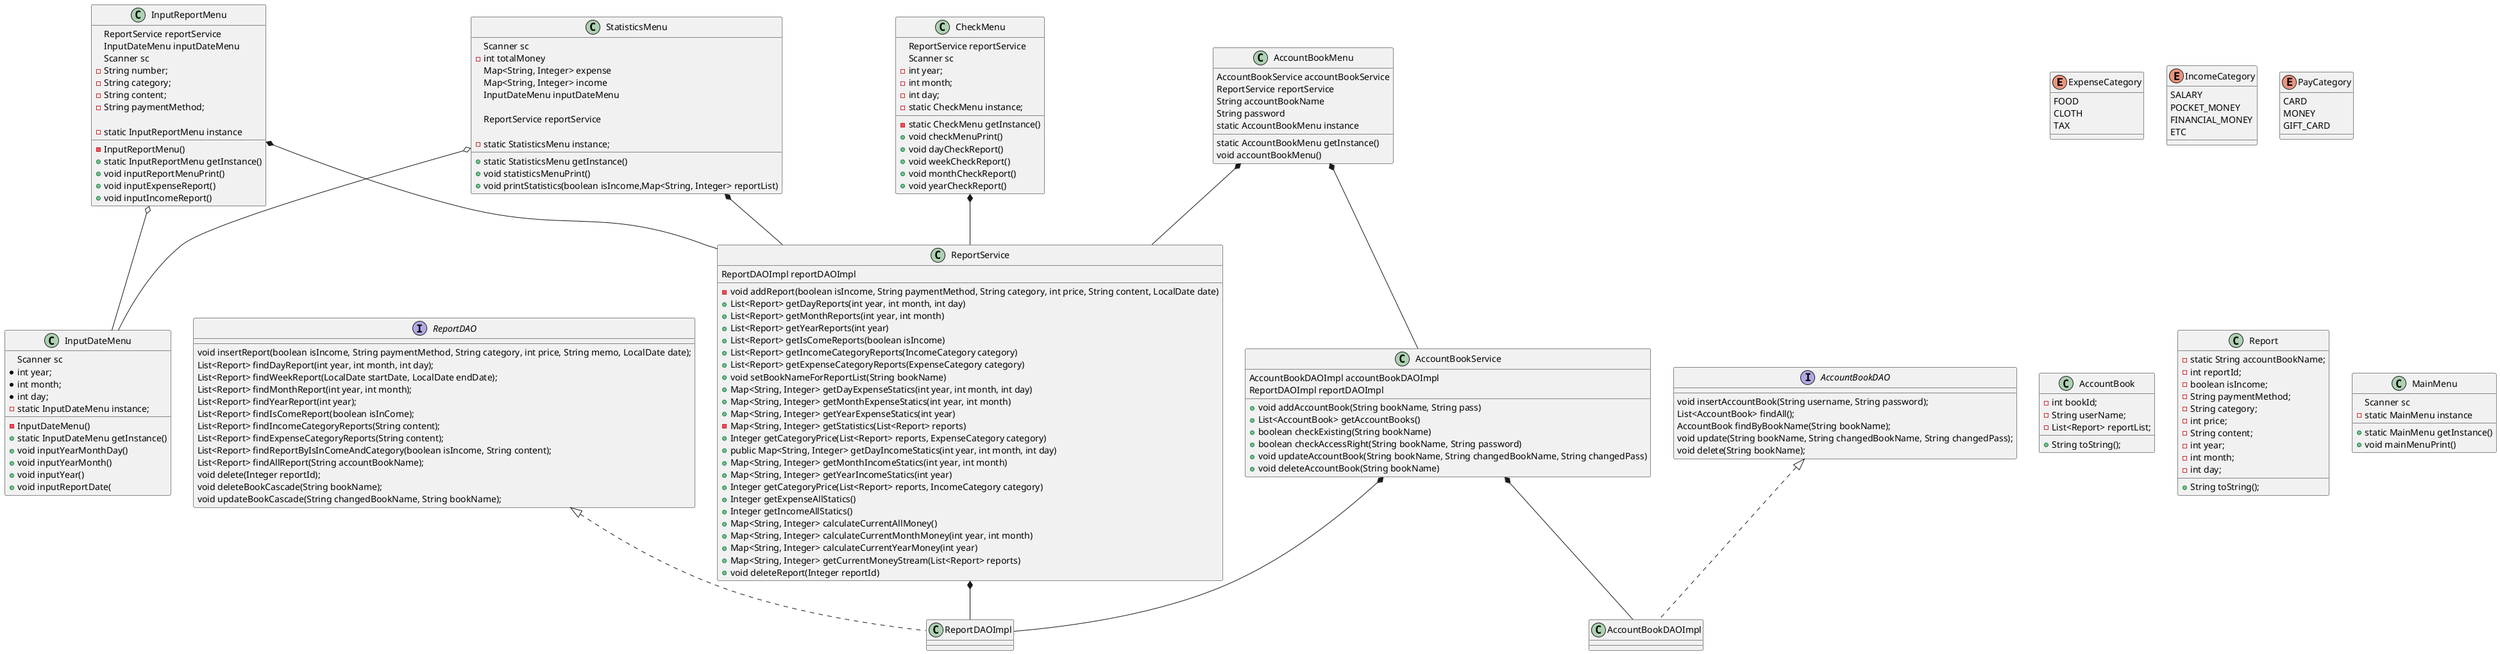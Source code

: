 @startuml
enum ExpenseCategory {
    FOOD
    CLOTH
    TAX
}

enum IncomeCategory {
    SALARY
    POCKET_MONEY
    FINANCIAL_MONEY
    ETC
}

enum PayCategory {
    CARD
    MONEY
    GIFT_CARD
}

class AccountBook {
    - int bookId;
    - String userName;
    - List<Report> reportList;
    + String toString();
}

class Report {
    - static String accountBookName;
    - int reportId;
    - boolean isIncome;
    - String paymentMethod;
    - String category;
    - int price;
    - String content;
    - int year;
    - int month;
    - int day;
    + String toString();
}

interface AccountBookDAO {
    void insertAccountBook(String username, String password);
    List<AccountBook> findAll();
    AccountBook findByBookName(String bookName);
    void update(String bookName, String changedBookName, String changedPass);
    void delete(String bookName);
}

class AccountBookDAOImpl implements AccountBookDAO {
}

class AccountBookService {
    AccountBookDAOImpl accountBookDAOImpl
    ReportDAOImpl reportDAOImpl

    + void addAccountBook(String bookName, String pass)
    + List<AccountBook> getAccountBooks()
    + boolean checkExisting(String bookName)
    + boolean checkAccessRight(String bookName, String password)
    + void updateAccountBook(String bookName, String changedBookName, String changedPass)
    + void deleteAccountBook(String bookName)
}

AccountBookService *-- AccountBookDAOImpl
AccountBookService *-- ReportDAOImpl

interface ReportDAO {
    void insertReport(boolean isIncome, String paymentMethod, String category, int price, String memo, LocalDate date);
    List<Report> findDayReport(int year, int month, int day);
    List<Report> findWeekReport(LocalDate startDate, LocalDate endDate);
    List<Report> findMonthReport(int year, int month);
    List<Report> findYearReport(int year);
    List<Report> findIsComeReport(boolean isInCome);
    List<Report> findIncomeCategoryReports(String content);
    List<Report> findExpenseCategoryReports(String content);
    List<Report> findReportByIsInComeAndCategory(boolean isIncome, String content);
    List<Report> findAllReport(String accountBookName);
    void delete(Integer reportId);
    void deleteBookCascade(String bookName);
    void updateBookCascade(String changedBookName, String bookName);
}

class ReportDAOImpl implements ReportDAO{
}

class ReportService {
    ReportDAOImpl reportDAOImpl

    - void addReport(boolean isIncome, String paymentMethod, String category, int price, String content, LocalDate date)
    + List<Report> getDayReports(int year, int month, int day)
    + List<Report> getMonthReports(int year, int month)
    + List<Report> getYearReports(int year)
    + List<Report> getIsComeReports(boolean isIncome)
    + List<Report> getIncomeCategoryReports(IncomeCategory category)
    + List<Report> getExpenseCategoryReports(ExpenseCategory category)
    + void setBookNameForReportList(String bookName)
    + Map<String, Integer> getDayExpenseStatics(int year, int month, int day)
    + Map<String, Integer> getMonthExpenseStatics(int year, int month)
    + Map<String, Integer> getYearExpenseStatics(int year)
    - Map<String, Integer> getStatistics(List<Report> reports)
    + Integer getCategoryPrice(List<Report> reports, ExpenseCategory category)
    + public Map<String, Integer> getDayIncomeStatics(int year, int month, int day)
    + Map<String, Integer> getMonthIncomeStatics(int year, int month)
    + Map<String, Integer> getYearIncomeStatics(int year)
    + Integer getCategoryPrice(List<Report> reports, IncomeCategory category)
    + Integer getExpenseAllStatics()
    + Integer getIncomeAllStatics()
    + Map<String, Integer> calculateCurrentAllMoney()
    + Map<String, Integer> calculateCurrentMonthMoney(int year, int month)
    + Map<String, Integer> calculateCurrentYearMoney(int year)
    + Map<String, Integer> getCurrentMoneyStream(List<Report> reports)
    + void deleteReport(Integer reportId)
}

ReportService *-- ReportDAOImpl

class AccountBookMenu {
    AccountBookService accountBookService
    ReportService reportService
    String accountBookName
    String password
    static AccountBookMenu instance
    static AccountBookMenu getInstance()
    void accountBookMenu()
}

class CheckMenu {
    ReportService reportService
    Scanner sc
    - int year;
    - int month;
    - int day;
    - static CheckMenu instance;
    - static CheckMenu getInstance()
    + void checkMenuPrint()
    + void dayCheckReport()
    + void weekCheckReport()
    + void monthCheckReport()
    + void yearCheckReport()
}

class InputDateMenu {
    Scanner sc
    * int year;
    * int month;
    * int day;
    - static InputDateMenu instance;
    - InputDateMenu()
    + static InputDateMenu getInstance()
    + void inputYearMonthDay()
    + void inputYearMonth()
    + void inputYear()
    + void inputReportDate(
}

class InputReportMenu {
    ReportService reportService
    InputDateMenu inputDateMenu
    Scanner sc
    - String number;
    - String category;
    - String content;
    - String paymentMethod;

    - static InputReportMenu instance
    - InputReportMenu()
    + static InputReportMenu getInstance()
    + void inputReportMenuPrint()
    + void inputExpenseReport()
    + void inputIncomeReport()
}

class MainMenu {
    Scanner sc
    - static MainMenu instance

    + static MainMenu getInstance()
    + void mainMenuPrint()
}

class StatisticsMenu {
    Scanner sc
    - int totalMoney
    Map<String, Integer> expense
    Map<String, Integer> income
    InputDateMenu inputDateMenu

    ReportService reportService

    - static StatisticsMenu instance;

    + static StatisticsMenu getInstance()
    + void statisticsMenuPrint()
    + void printStatistics(boolean isIncome,Map<String, Integer> reportList)
}
AccountBookMenu *-- AccountBookService
AccountBookMenu *-- ReportService
CheckMenu *-- ReportService
InputReportMenu *- ReportService
InputReportMenu o-- InputDateMenu
StatisticsMenu *-- ReportService
StatisticsMenu o-- InputDateMenu
@enduml
